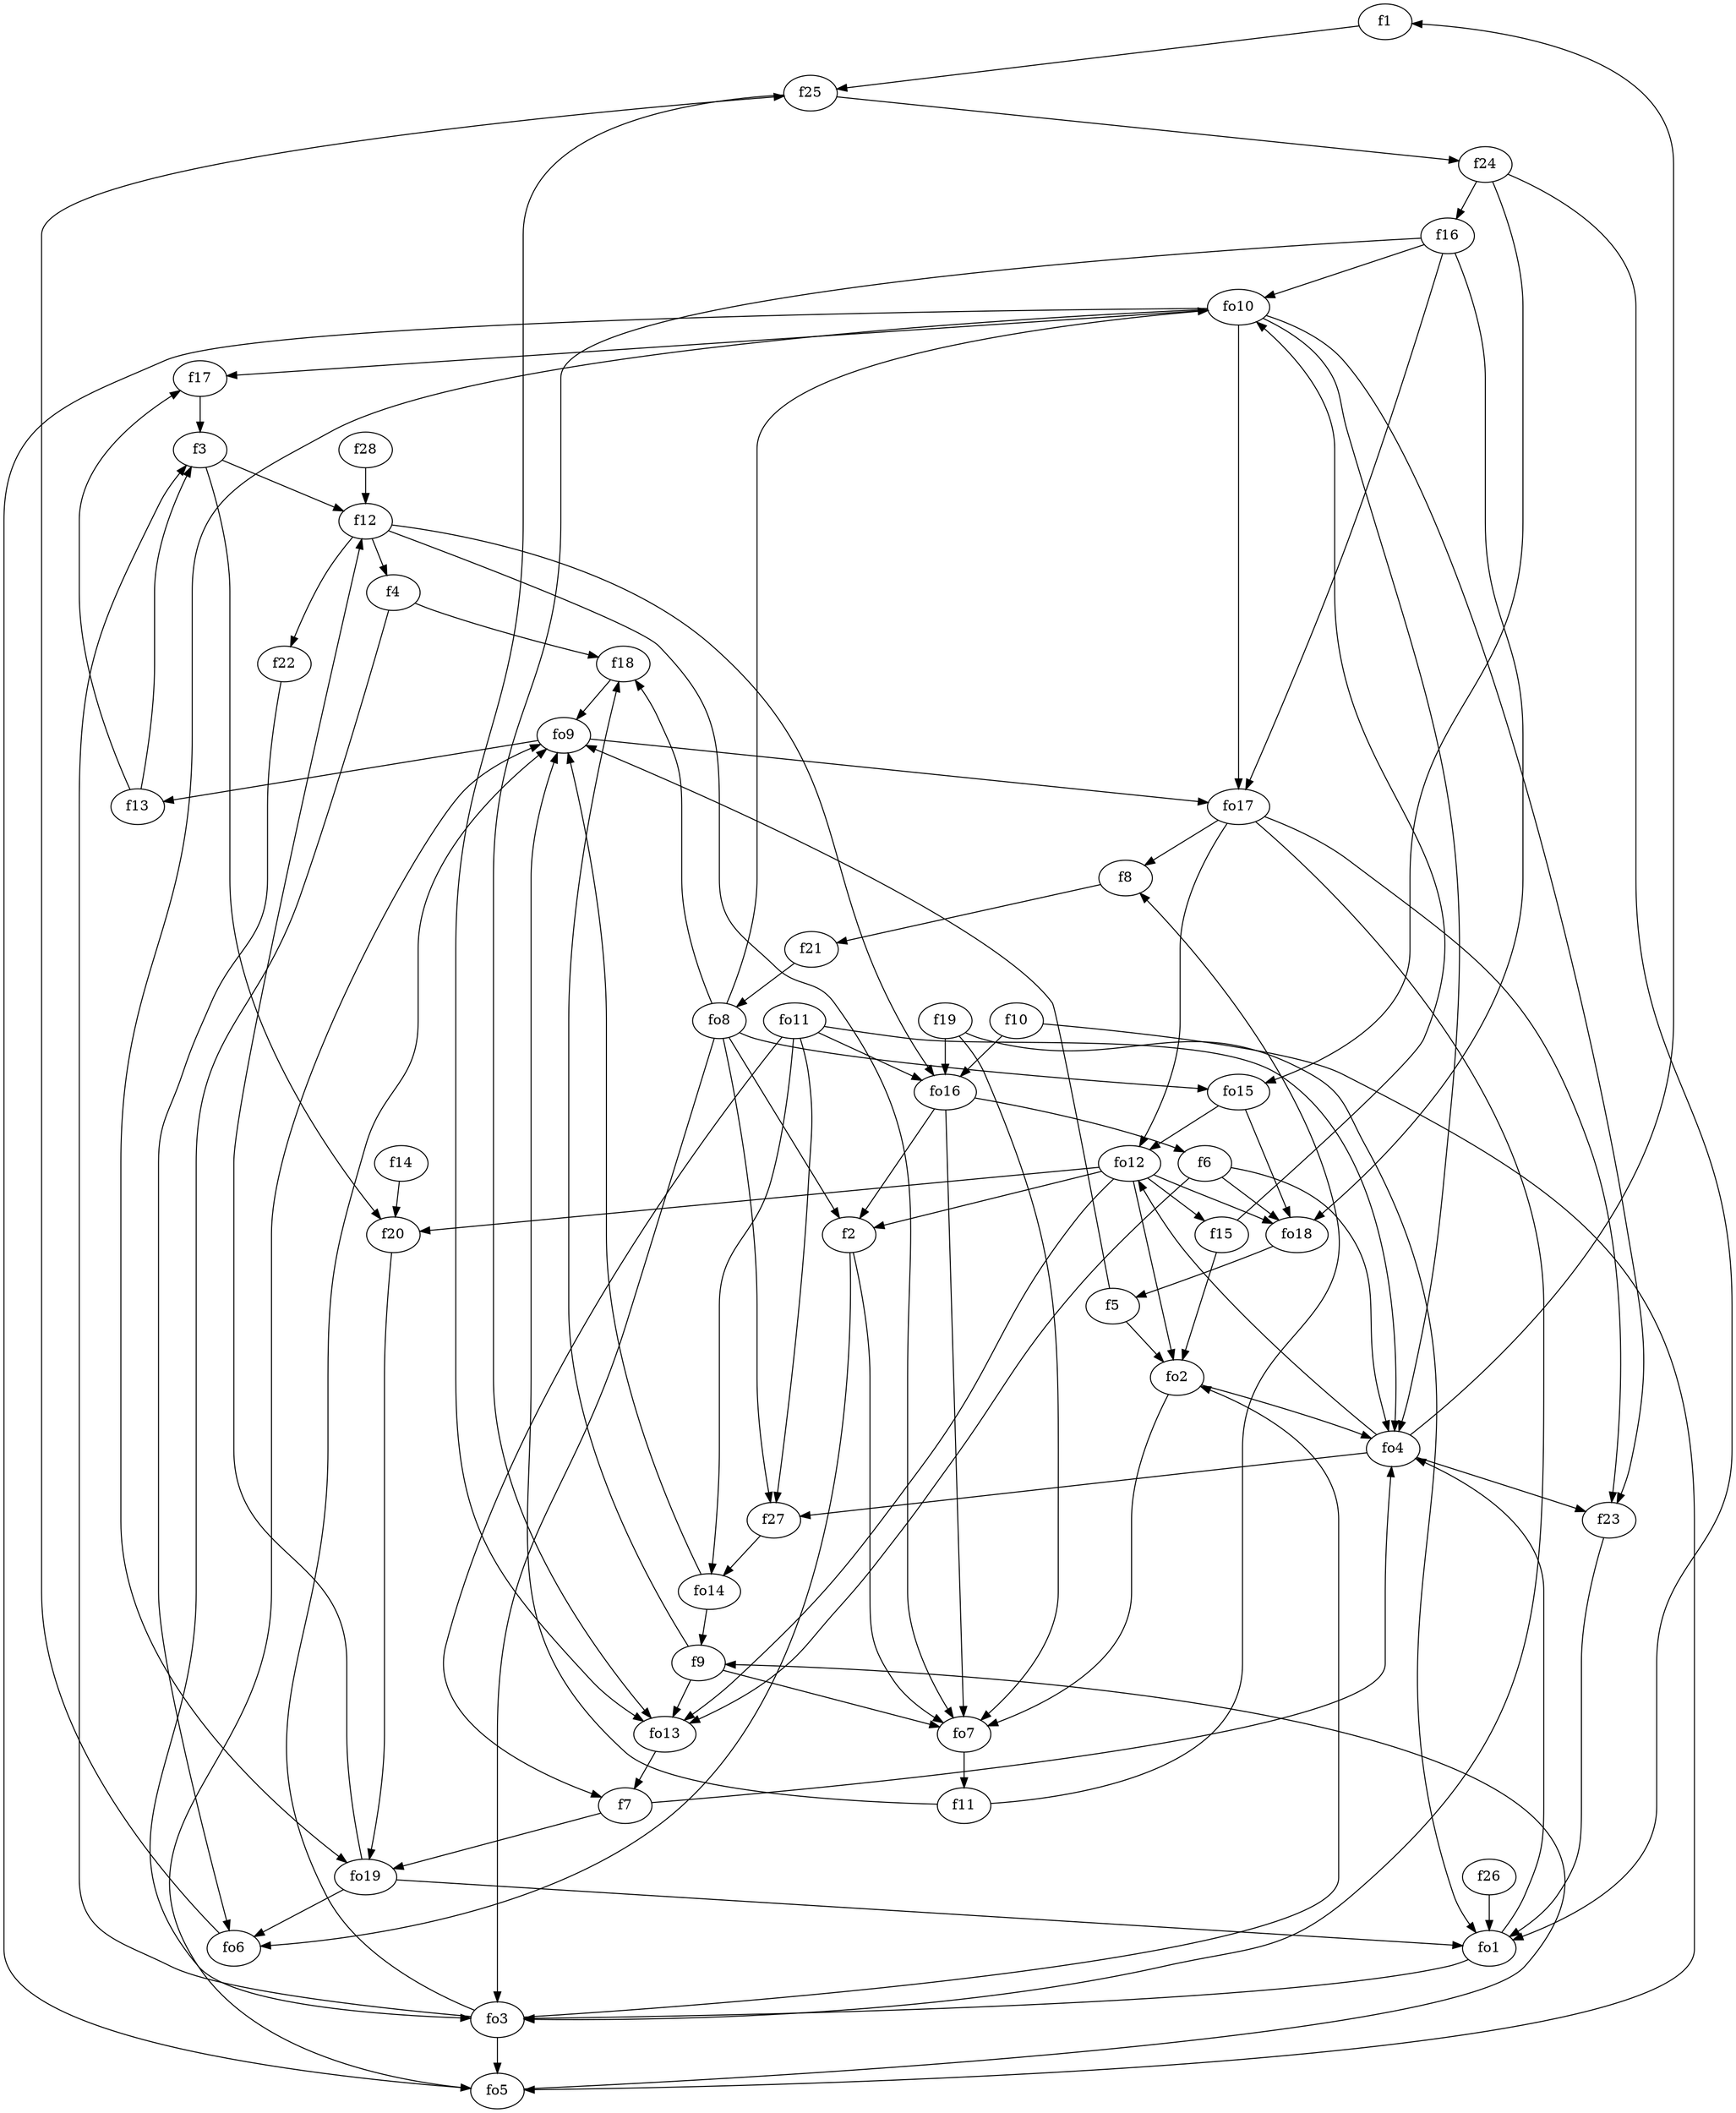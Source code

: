 strict digraph  {
f1;
f2;
f3;
f4;
f5;
f6;
f7;
f8;
f9;
f10;
f11;
f12;
f13;
f14;
f15;
f16;
f17;
f18;
f19;
f20;
f21;
f22;
f23;
f24;
f25;
f26;
f27;
f28;
fo1;
fo2;
fo3;
fo4;
fo5;
fo6;
fo7;
fo8;
fo9;
fo10;
fo11;
fo12;
fo13;
fo14;
fo15;
fo16;
fo17;
fo18;
fo19;
f1 -> f25  [weight=2];
f2 -> fo7  [weight=2];
f2 -> fo6  [weight=2];
f3 -> f12  [weight=2];
f3 -> f20  [weight=2];
f4 -> f18  [weight=2];
f4 -> fo3  [weight=2];
f5 -> fo2  [weight=2];
f5 -> fo9  [weight=2];
f6 -> fo18  [weight=2];
f6 -> fo13  [weight=2];
f6 -> fo4  [weight=2];
f7 -> fo4  [weight=2];
f7 -> fo19  [weight=2];
f8 -> f21  [weight=2];
f9 -> fo7  [weight=2];
f9 -> fo13  [weight=2];
f9 -> f18  [weight=2];
f10 -> fo16  [weight=2];
f10 -> fo5  [weight=2];
f11 -> fo9  [weight=2];
f11 -> f8  [weight=2];
f12 -> fo7  [weight=2];
f12 -> f22  [weight=2];
f12 -> fo16  [weight=2];
f12 -> f4  [weight=2];
f13 -> f3  [weight=2];
f13 -> f17  [weight=2];
f14 -> f20  [weight=2];
f15 -> fo10  [weight=2];
f15 -> fo2  [weight=2];
f16 -> fo17  [weight=2];
f16 -> fo13  [weight=2];
f16 -> fo18  [weight=2];
f16 -> fo10  [weight=2];
f17 -> f3  [weight=2];
f18 -> fo9  [weight=2];
f19 -> fo7  [weight=2];
f19 -> fo16  [weight=2];
f19 -> fo1  [weight=2];
f20 -> fo19  [weight=2];
f21 -> fo8  [weight=2];
f22 -> fo6  [weight=2];
f23 -> fo1  [weight=2];
f24 -> fo15  [weight=2];
f24 -> fo1  [weight=2];
f24 -> f16  [weight=2];
f25 -> fo13  [weight=2];
f25 -> f24  [weight=2];
f26 -> fo1  [weight=2];
f27 -> fo14  [weight=2];
f28 -> f12  [weight=2];
fo1 -> fo4  [weight=2];
fo1 -> fo3  [weight=2];
fo2 -> fo4  [weight=2];
fo2 -> fo7  [weight=2];
fo3 -> fo9  [weight=2];
fo3 -> fo2  [weight=2];
fo3 -> fo5  [weight=2];
fo3 -> f3  [weight=2];
fo4 -> fo12  [weight=2];
fo4 -> f27  [weight=2];
fo4 -> f1  [weight=2];
fo4 -> f23  [weight=2];
fo5 -> f9  [weight=2];
fo5 -> fo9  [weight=2];
fo6 -> f25  [weight=2];
fo7 -> f11  [weight=2];
fo8 -> f18  [weight=2];
fo8 -> f2  [weight=2];
fo8 -> fo3  [weight=2];
fo8 -> fo10  [weight=2];
fo8 -> f27  [weight=2];
fo8 -> fo15  [weight=2];
fo9 -> fo17  [weight=2];
fo9 -> f13  [weight=2];
fo10 -> fo17  [weight=2];
fo10 -> fo19  [weight=2];
fo10 -> f17  [weight=2];
fo10 -> fo5  [weight=2];
fo10 -> fo4  [weight=2];
fo10 -> f23  [weight=2];
fo11 -> fo16  [weight=2];
fo11 -> fo4  [weight=2];
fo11 -> f7  [weight=2];
fo11 -> f27  [weight=2];
fo11 -> fo14  [weight=2];
fo12 -> fo18  [weight=2];
fo12 -> fo2  [weight=2];
fo12 -> f20  [weight=2];
fo12 -> f2  [weight=2];
fo12 -> f15  [weight=2];
fo12 -> fo13  [weight=2];
fo13 -> f7  [weight=2];
fo14 -> fo9  [weight=2];
fo14 -> f9  [weight=2];
fo15 -> fo18  [weight=2];
fo15 -> fo12  [weight=2];
fo16 -> f6  [weight=2];
fo16 -> f2  [weight=2];
fo16 -> fo7  [weight=2];
fo17 -> f8  [weight=2];
fo17 -> fo3  [weight=2];
fo17 -> f23  [weight=2];
fo17 -> fo12  [weight=2];
fo18 -> f5  [weight=2];
fo19 -> fo1  [weight=2];
fo19 -> fo6  [weight=2];
fo19 -> f12  [weight=2];
}
